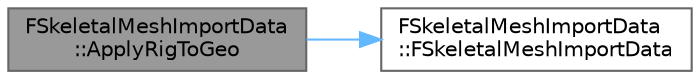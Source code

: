 digraph "FSkeletalMeshImportData::ApplyRigToGeo"
{
 // INTERACTIVE_SVG=YES
 // LATEX_PDF_SIZE
  bgcolor="transparent";
  edge [fontname=Helvetica,fontsize=10,labelfontname=Helvetica,labelfontsize=10];
  node [fontname=Helvetica,fontsize=10,shape=box,height=0.2,width=0.4];
  rankdir="LR";
  Node1 [id="Node000001",label="FSkeletalMeshImportData\l::ApplyRigToGeo",height=0.2,width=0.4,color="gray40", fillcolor="grey60", style="filled", fontcolor="black",tooltip=" "];
  Node1 -> Node2 [id="edge1_Node000001_Node000002",color="steelblue1",style="solid",tooltip=" "];
  Node2 [id="Node000002",label="FSkeletalMeshImportData\l::FSkeletalMeshImportData",height=0.2,width=0.4,color="grey40", fillcolor="white", style="filled",URL="$dc/d9d/classFSkeletalMeshImportData.html#a609242a2d5c355375f61a3007a6d7c48",tooltip=" "];
}
